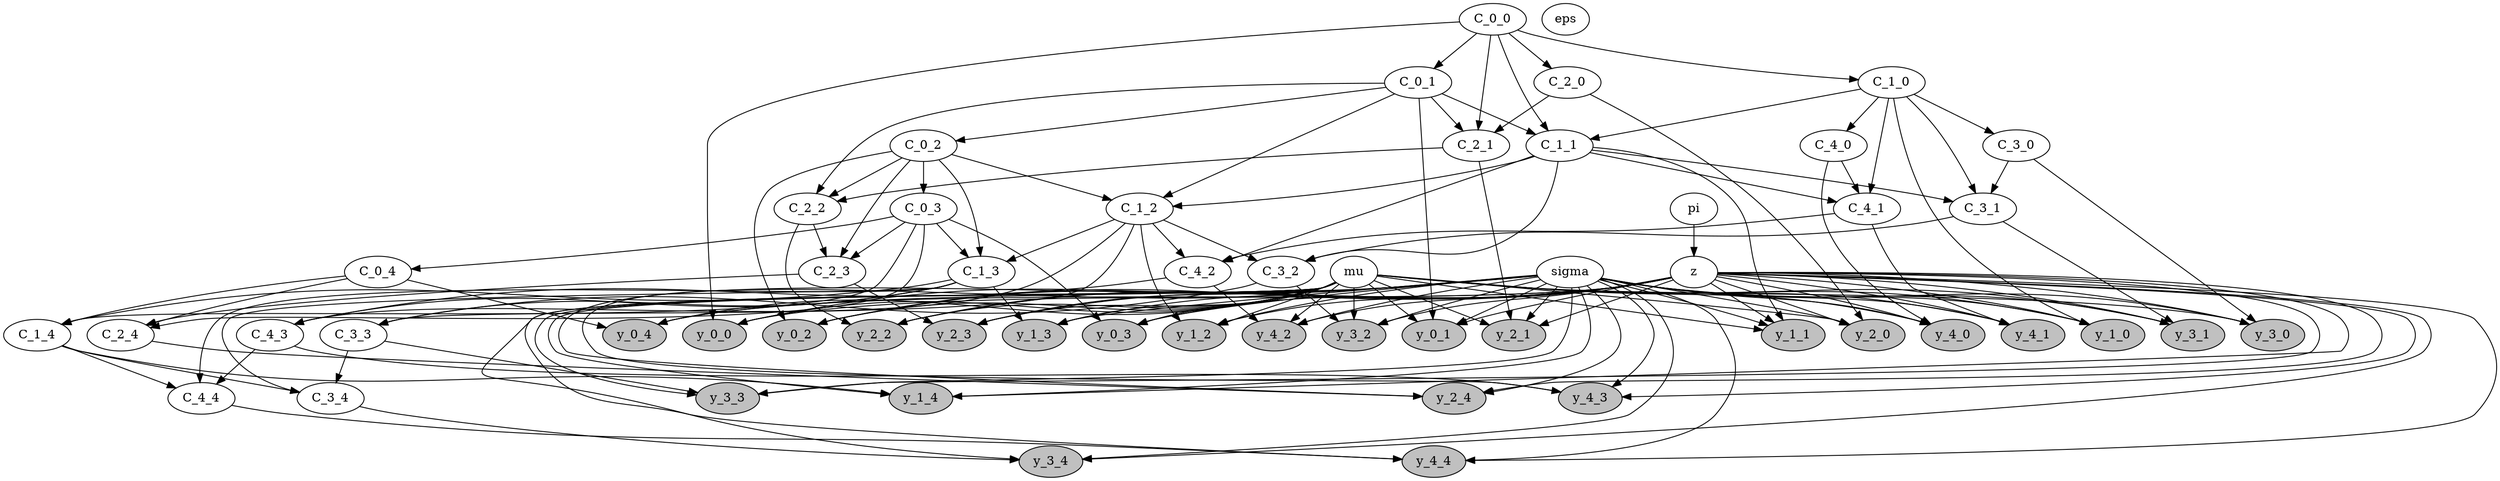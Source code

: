 digraph {
	mu [label=mu fillcolor=white shape=ellipse style=filled]
	sigma [label=sigma fillcolor=white shape=ellipse style=filled]
	eps [label=eps fillcolor=white shape=ellipse style=filled]
	pi [label=pi fillcolor=white shape=ellipse style=filled]
	z [label=z fillcolor=white shape=ellipse style=filled]
	C_0_0 [label=C_0_0 fillcolor=white shape=ellipse style=filled]
	y_0_0 [label=y_0_0 fillcolor=grey shape=ellipse style=filled]
	C_0_1 [label=C_0_1 fillcolor=white shape=ellipse style=filled]
	y_0_1 [label=y_0_1 fillcolor=grey shape=ellipse style=filled]
	C_0_2 [label=C_0_2 fillcolor=white shape=ellipse style=filled]
	y_0_2 [label=y_0_2 fillcolor=grey shape=ellipse style=filled]
	C_0_3 [label=C_0_3 fillcolor=white shape=ellipse style=filled]
	y_0_3 [label=y_0_3 fillcolor=grey shape=ellipse style=filled]
	C_0_4 [label=C_0_4 fillcolor=white shape=ellipse style=filled]
	y_0_4 [label=y_0_4 fillcolor=grey shape=ellipse style=filled]
	C_1_0 [label=C_1_0 fillcolor=white shape=ellipse style=filled]
	y_1_0 [label=y_1_0 fillcolor=grey shape=ellipse style=filled]
	C_1_1 [label=C_1_1 fillcolor=white shape=ellipse style=filled]
	y_1_1 [label=y_1_1 fillcolor=grey shape=ellipse style=filled]
	C_1_2 [label=C_1_2 fillcolor=white shape=ellipse style=filled]
	y_1_2 [label=y_1_2 fillcolor=grey shape=ellipse style=filled]
	C_1_3 [label=C_1_3 fillcolor=white shape=ellipse style=filled]
	y_1_3 [label=y_1_3 fillcolor=grey shape=ellipse style=filled]
	C_1_4 [label=C_1_4 fillcolor=white shape=ellipse style=filled]
	y_1_4 [label=y_1_4 fillcolor=grey shape=ellipse style=filled]
	C_3_0 [label=C_3_0 fillcolor=white shape=ellipse style=filled]
	y_3_0 [label=y_3_0 fillcolor=grey shape=ellipse style=filled]
	C_3_1 [label=C_3_1 fillcolor=white shape=ellipse style=filled]
	y_3_1 [label=y_3_1 fillcolor=grey shape=ellipse style=filled]
	C_3_2 [label=C_3_2 fillcolor=white shape=ellipse style=filled]
	y_3_2 [label=y_3_2 fillcolor=grey shape=ellipse style=filled]
	C_3_3 [label=C_3_3 fillcolor=white shape=ellipse style=filled]
	y_3_3 [label=y_3_3 fillcolor=grey shape=ellipse style=filled]
	C_3_4 [label=C_3_4 fillcolor=white shape=ellipse style=filled]
	y_3_4 [label=y_3_4 fillcolor=grey shape=ellipse style=filled]
	C_4_0 [label=C_4_0 fillcolor=white shape=ellipse style=filled]
	y_4_0 [label=y_4_0 fillcolor=grey shape=ellipse style=filled]
	C_4_1 [label=C_4_1 fillcolor=white shape=ellipse style=filled]
	y_4_1 [label=y_4_1 fillcolor=grey shape=ellipse style=filled]
	C_4_2 [label=C_4_2 fillcolor=white shape=ellipse style=filled]
	y_4_2 [label=y_4_2 fillcolor=grey shape=ellipse style=filled]
	C_4_3 [label=C_4_3 fillcolor=white shape=ellipse style=filled]
	y_4_3 [label=y_4_3 fillcolor=grey shape=ellipse style=filled]
	C_4_4 [label=C_4_4 fillcolor=white shape=ellipse style=filled]
	y_4_4 [label=y_4_4 fillcolor=grey shape=ellipse style=filled]
	C_2_0 [label=C_2_0 fillcolor=white shape=ellipse style=filled]
	y_2_0 [label=y_2_0 fillcolor=grey shape=ellipse style=filled]
	C_2_1 [label=C_2_1 fillcolor=white shape=ellipse style=filled]
	y_2_1 [label=y_2_1 fillcolor=grey shape=ellipse style=filled]
	C_2_2 [label=C_2_2 fillcolor=white shape=ellipse style=filled]
	y_2_2 [label=y_2_2 fillcolor=grey shape=ellipse style=filled]
	C_2_3 [label=C_2_3 fillcolor=white shape=ellipse style=filled]
	y_2_3 [label=y_2_3 fillcolor=grey shape=ellipse style=filled]
	C_2_4 [label=C_2_4 fillcolor=white shape=ellipse style=filled]
	y_2_4 [label=y_2_4 fillcolor=grey shape=ellipse style=filled]
	pi -> z
	mu -> y_0_0
	C_0_0 -> y_0_0
	sigma -> y_0_0
	z -> y_0_0
	C_0_0 -> C_0_1
	mu -> y_0_1
	C_0_1 -> y_0_1
	sigma -> y_0_1
	z -> y_0_1
	C_0_1 -> C_0_2
	mu -> y_0_2
	C_0_2 -> y_0_2
	sigma -> y_0_2
	z -> y_0_2
	C_0_2 -> C_0_3
	mu -> y_0_3
	sigma -> y_0_3
	C_0_3 -> y_0_3
	z -> y_0_3
	C_0_3 -> C_0_4
	mu -> y_0_4
	C_0_4 -> y_0_4
	sigma -> y_0_4
	z -> y_0_4
	C_0_0 -> C_1_0
	mu -> y_1_0
	C_1_0 -> y_1_0
	sigma -> y_1_0
	z -> y_1_0
	C_0_1 -> C_1_1
	C_1_0 -> C_1_1
	C_0_0 -> C_1_1
	mu -> y_1_1
	sigma -> y_1_1
	C_1_1 -> y_1_1
	z -> y_1_1
	C_0_1 -> C_1_2
	C_0_2 -> C_1_2
	C_1_1 -> C_1_2
	mu -> y_1_2
	C_1_2 -> y_1_2
	sigma -> y_1_2
	z -> y_1_2
	C_1_2 -> C_1_3
	C_0_2 -> C_1_3
	C_0_3 -> C_1_3
	mu -> y_1_3
	C_1_3 -> y_1_3
	sigma -> y_1_3
	z -> y_1_3
	C_0_3 -> C_1_4
	C_1_3 -> C_1_4
	C_0_4 -> C_1_4
	mu -> y_1_4
	C_1_4 -> y_1_4
	sigma -> y_1_4
	z -> y_1_4
	C_1_0 -> C_3_0
	mu -> y_3_0
	C_3_0 -> y_3_0
	sigma -> y_3_0
	z -> y_3_0
	C_3_0 -> C_3_1
	C_1_0 -> C_3_1
	C_1_1 -> C_3_1
	mu -> y_3_1
	sigma -> y_3_1
	C_3_1 -> y_3_1
	z -> y_3_1
	C_1_2 -> C_3_2
	C_3_1 -> C_3_2
	C_1_1 -> C_3_2
	mu -> y_3_2
	C_3_2 -> y_3_2
	sigma -> y_3_2
	z -> y_3_2
	C_1_2 -> C_3_3
	C_1_3 -> C_3_3
	C_3_2 -> C_3_3
	mu -> y_3_3
	sigma -> y_3_3
	C_3_3 -> y_3_3
	z -> y_3_3
	C_1_4 -> C_3_4
	C_3_3 -> C_3_4
	C_1_3 -> C_3_4
	mu -> y_3_4
	sigma -> y_3_4
	C_3_4 -> y_3_4
	z -> y_3_4
	C_1_0 -> C_4_0
	mu -> y_4_0
	sigma -> y_4_0
	z -> y_4_0
	C_4_0 -> y_4_0
	C_1_0 -> C_4_1
	C_1_1 -> C_4_1
	C_4_0 -> C_4_1
	mu -> y_4_1
	sigma -> y_4_1
	z -> y_4_1
	C_4_1 -> y_4_1
	C_1_2 -> C_4_2
	C_1_1 -> C_4_2
	C_4_1 -> C_4_2
	mu -> y_4_2
	C_4_2 -> y_4_2
	sigma -> y_4_2
	z -> y_4_2
	C_1_2 -> C_4_3
	C_4_2 -> C_4_3
	C_1_3 -> C_4_3
	mu -> y_4_3
	sigma -> y_4_3
	z -> y_4_3
	C_4_3 -> y_4_3
	C_1_4 -> C_4_4
	C_1_3 -> C_4_4
	C_4_3 -> C_4_4
	mu -> y_4_4
	C_4_4 -> y_4_4
	sigma -> y_4_4
	z -> y_4_4
	C_0_0 -> C_2_0
	mu -> y_2_0
	C_2_0 -> y_2_0
	sigma -> y_2_0
	z -> y_2_0
	C_0_1 -> C_2_1
	C_0_0 -> C_2_1
	C_2_0 -> C_2_1
	mu -> y_2_1
	C_2_1 -> y_2_1
	sigma -> y_2_1
	z -> y_2_1
	C_0_1 -> C_2_2
	C_2_1 -> C_2_2
	C_0_2 -> C_2_2
	mu -> y_2_2
	C_2_2 -> y_2_2
	sigma -> y_2_2
	z -> y_2_2
	C_0_2 -> C_2_3
	C_0_3 -> C_2_3
	C_2_2 -> C_2_3
	mu -> y_2_3
	C_2_3 -> y_2_3
	sigma -> y_2_3
	z -> y_2_3
	C_2_3 -> C_2_4
	C_0_3 -> C_2_4
	C_0_4 -> C_2_4
	mu -> y_2_4
	C_2_4 -> y_2_4
	sigma -> y_2_4
	z -> y_2_4
}
